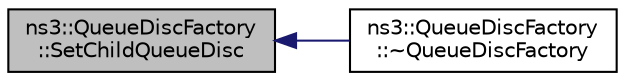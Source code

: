 digraph "ns3::QueueDiscFactory::SetChildQueueDisc"
{
  edge [fontname="Helvetica",fontsize="10",labelfontname="Helvetica",labelfontsize="10"];
  node [fontname="Helvetica",fontsize="10",shape=record];
  rankdir="LR";
  Node1 [label="ns3::QueueDiscFactory\l::SetChildQueueDisc",height=0.2,width=0.4,color="black", fillcolor="grey75", style="filled", fontcolor="black"];
  Node1 -> Node2 [dir="back",color="midnightblue",fontsize="10",style="solid"];
  Node2 [label="ns3::QueueDiscFactory\l::~QueueDiscFactory",height=0.2,width=0.4,color="black", fillcolor="white", style="filled",URL="$da/d95/classns3_1_1QueueDiscFactory.html#a294b7492a8f1d243b94509210a7b737e"];
}

